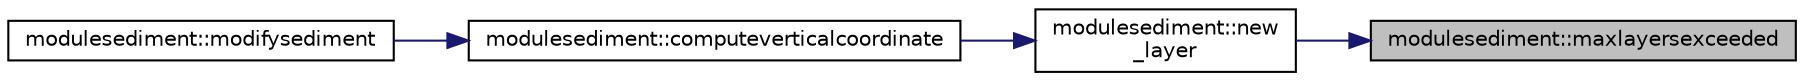digraph "modulesediment::maxlayersexceeded"
{
 // LATEX_PDF_SIZE
  edge [fontname="Helvetica",fontsize="10",labelfontname="Helvetica",labelfontsize="10"];
  node [fontname="Helvetica",fontsize="10",shape=record];
  rankdir="RL";
  Node1 [label="modulesediment::maxlayersexceeded",height=0.2,width=0.4,color="black", fillcolor="grey75", style="filled", fontcolor="black",tooltip=" "];
  Node1 -> Node2 [dir="back",color="midnightblue",fontsize="10",style="solid"];
  Node2 [label="modulesediment::new\l_layer",height=0.2,width=0.4,color="black", fillcolor="white", style="filled",URL="$namespacemodulesediment.html#acfebb5e32f4481cbb0199b98dc4ff545",tooltip=" "];
  Node2 -> Node3 [dir="back",color="midnightblue",fontsize="10",style="solid"];
  Node3 [label="modulesediment::computeverticalcoordinate",height=0.2,width=0.4,color="black", fillcolor="white", style="filled",URL="$namespacemodulesediment.html#ae2d0c9fdf078f2fd81047486eb734a9d",tooltip=" "];
  Node3 -> Node4 [dir="back",color="midnightblue",fontsize="10",style="solid"];
  Node4 [label="modulesediment::modifysediment",height=0.2,width=0.4,color="black", fillcolor="white", style="filled",URL="$namespacemodulesediment.html#a8bd56ac218e3c51dd03eb2967d7e9398",tooltip=" "];
}
